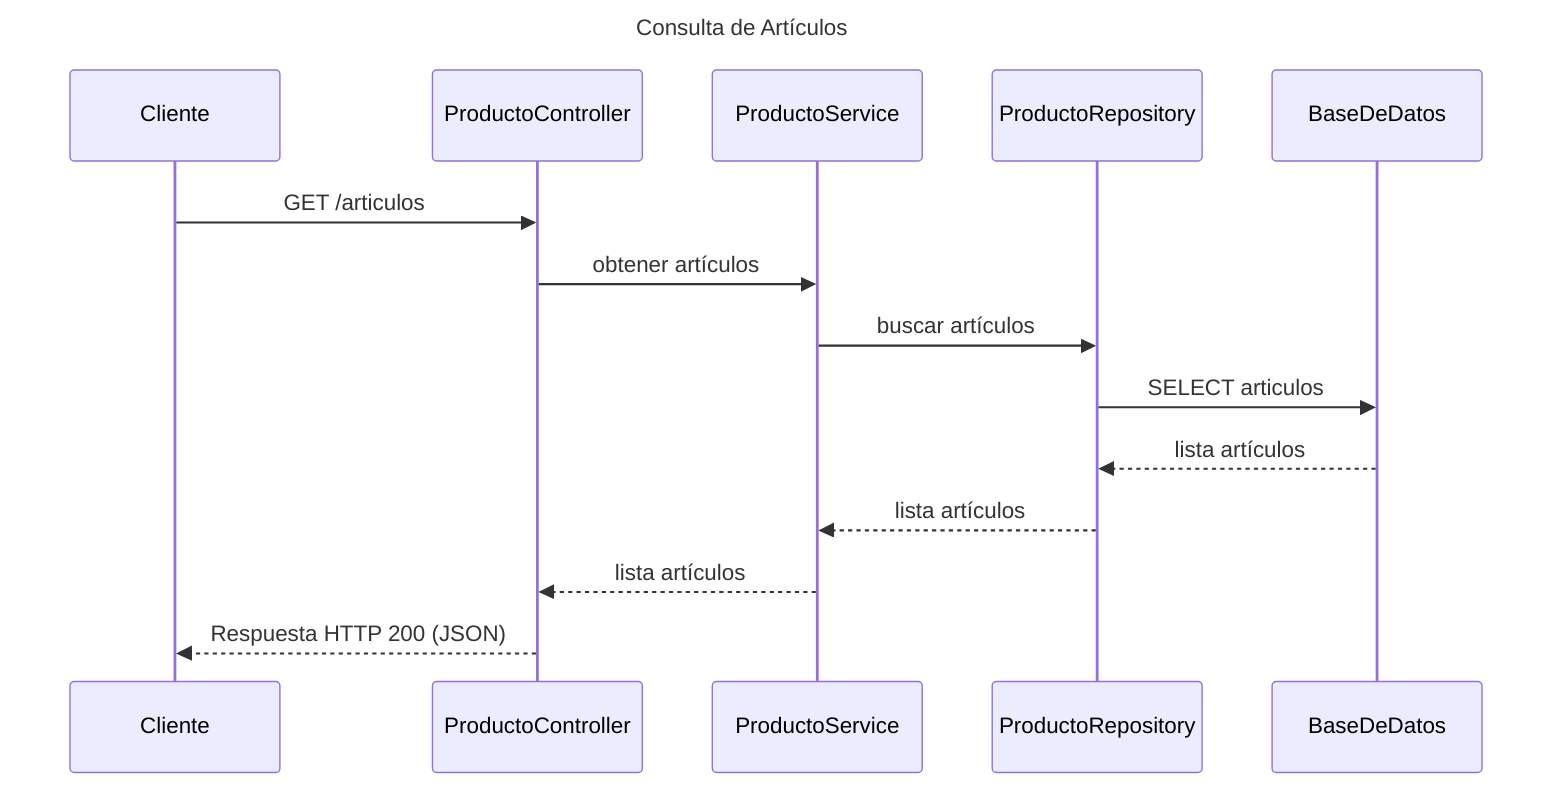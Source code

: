 ---
title: Consulta de Artículos
---
sequenceDiagram
    participant C as Cliente
    participant Ctrl as ProductoController
    participant S as ProductoService
    participant R as ProductoRepository
    participant DB as BaseDeDatos
    C->>Ctrl: GET /articulos
    Ctrl->>S: obtener artículos
    S->>R: buscar artículos
    R->>DB: SELECT articulos
    DB-->>R: lista artículos
    R-->>S: lista artículos
    S-->>Ctrl: lista artículos
    Ctrl-->>C: Respuesta HTTP 200 (JSON)